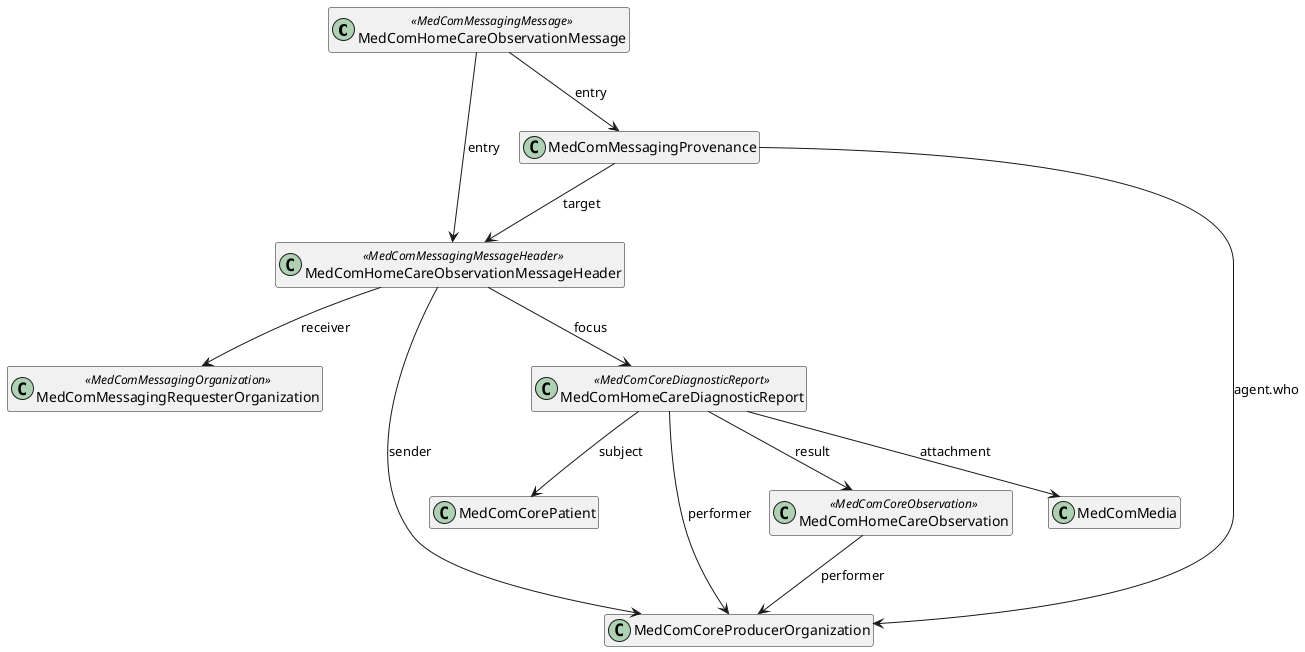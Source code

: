 @startuml HomeCareObservationMessage

hide empty members

top to bottom direction

class "MedComHomeCareObservationMessage" as message <<MedComMessagingMessage>>
class "MedComHomeCareObservationMessageHeader" as messageheader <<MedComMessagingMessageHeader>>
class "MedComMessagingProvenance" as provenance
class "MedComMessagingRequesterOrganization" as observationRequester <<MedComMessagingOrganization>>
class "MedComCorePatient" as patient
class "MedComCoreProducerOrganization" as organization 
class "MedComHomeCareDiagnosticReport" as diagnosticReport <<MedComCoreDiagnosticReport>>
class "MedComHomeCareObservation" as coreobservation <<MedComCoreObservation>>
class "MedComMedia" as media

message --> messageheader : "entry"
messageheader --> diagnosticReport : "focus"
messageheader --> organization : "sender"
message --> provenance : "entry"
provenance --> messageheader : "target" 
provenance --> organization : "agent.who"
messageheader --> observationRequester : "receiver"
diagnosticReport --> organization: "performer"
diagnosticReport --> patient : "subject"
diagnosticReport --> coreobservation : "result"
diagnosticReport--> media : "attachment"
coreobservation --> organization:"performer"

@enduml